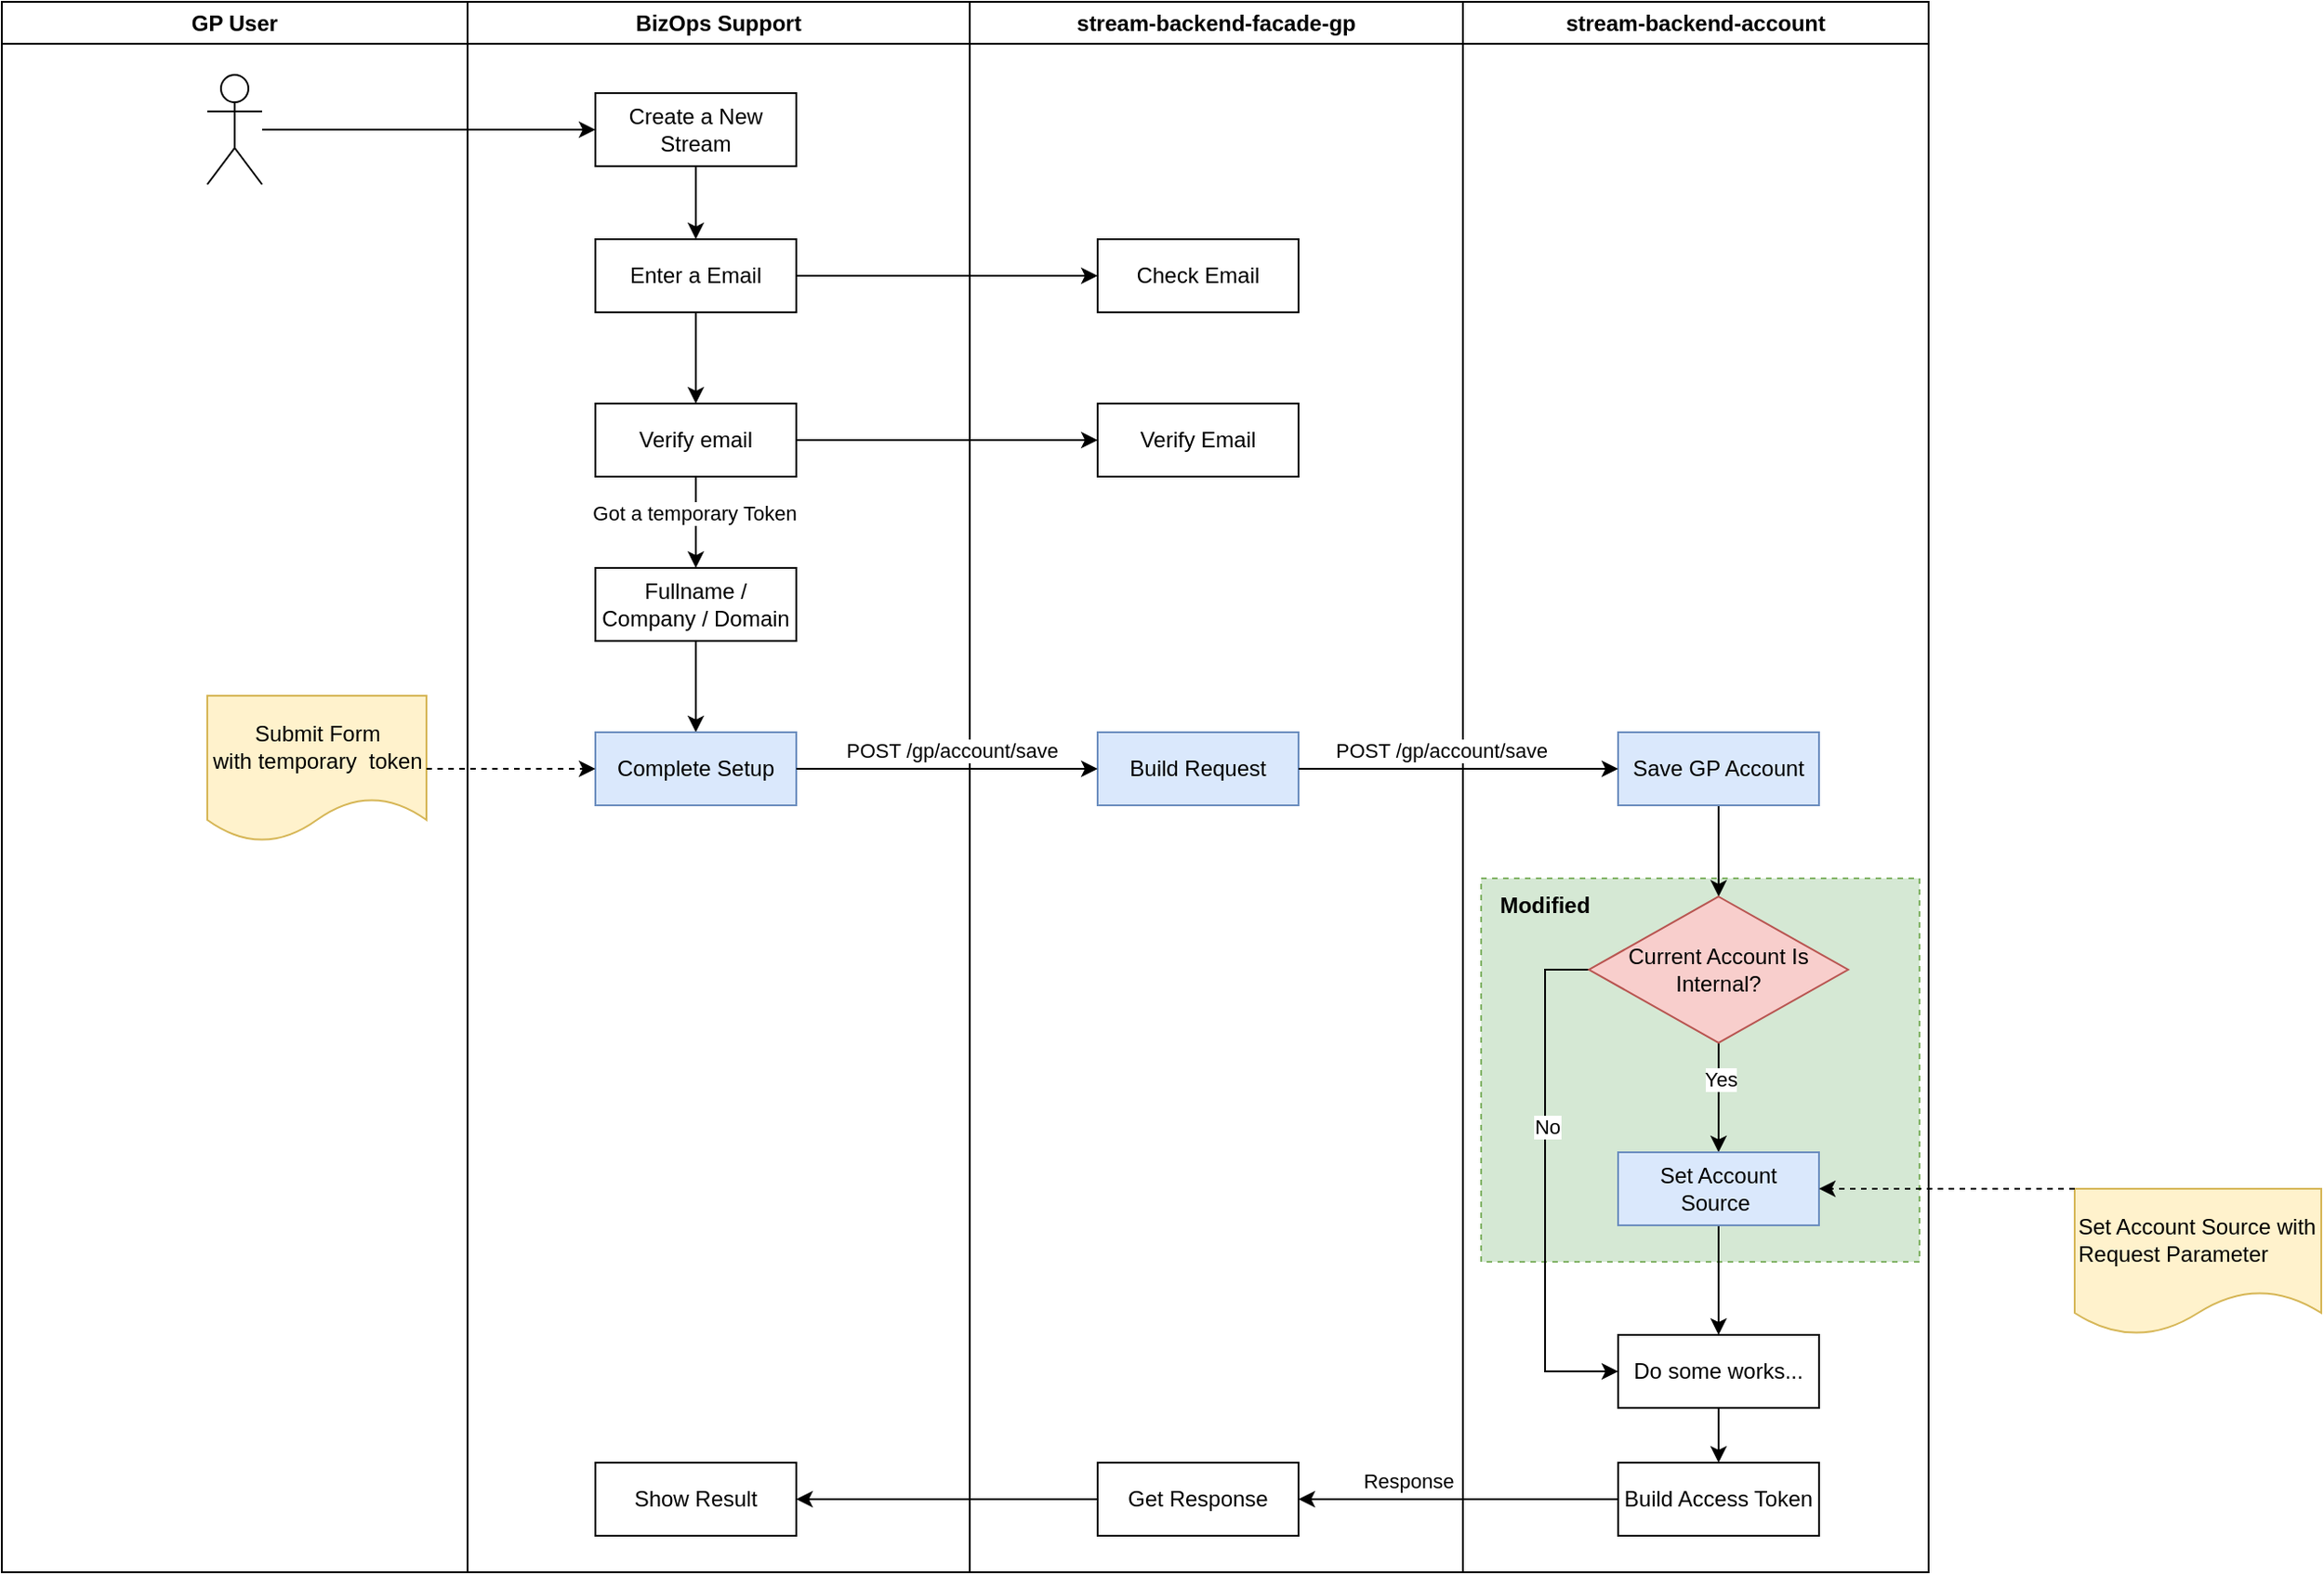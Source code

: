 <mxfile version="21.1.5" type="github">
  <diagram name="Page-1" id="x9MaXPRrPAuqvDn_PiiJ">
    <mxGraphModel dx="1664" dy="1080" grid="1" gridSize="10" guides="1" tooltips="1" connect="1" arrows="1" fold="1" page="1" pageScale="1" pageWidth="850" pageHeight="1100" math="0" shadow="0">
      <root>
        <mxCell id="0" />
        <mxCell id="1" parent="0" />
        <mxCell id="FPZNTAmwSKkxpH3EF6Kp-3" value="stream-backend-facade-gp" style="swimlane;whiteSpace=wrap;html=1;fontStyle=1" parent="1" vertex="1">
          <mxGeometry x="550" y="20" width="270" height="860" as="geometry" />
        </mxCell>
        <mxCell id="FPZNTAmwSKkxpH3EF6Kp-5" value="Check Email" style="rounded=0;whiteSpace=wrap;html=1;" parent="FPZNTAmwSKkxpH3EF6Kp-3" vertex="1">
          <mxGeometry x="70" y="130" width="110" height="40" as="geometry" />
        </mxCell>
        <mxCell id="FPZNTAmwSKkxpH3EF6Kp-25" value="Verify Email" style="rounded=0;whiteSpace=wrap;html=1;" parent="FPZNTAmwSKkxpH3EF6Kp-3" vertex="1">
          <mxGeometry x="70" y="220" width="110" height="40" as="geometry" />
        </mxCell>
        <mxCell id="FPZNTAmwSKkxpH3EF6Kp-40" value="Build Request" style="rounded=0;whiteSpace=wrap;html=1;fillColor=#dae8fc;strokeColor=#6c8ebf;" parent="FPZNTAmwSKkxpH3EF6Kp-3" vertex="1">
          <mxGeometry x="70" y="400" width="110" height="40" as="geometry" />
        </mxCell>
        <mxCell id="FPZNTAmwSKkxpH3EF6Kp-50" value="Get Response" style="rounded=0;whiteSpace=wrap;html=1;" parent="FPZNTAmwSKkxpH3EF6Kp-3" vertex="1">
          <mxGeometry x="70" y="800" width="110" height="40" as="geometry" />
        </mxCell>
        <mxCell id="JmYpY6mCk9VxFmRX7Qdt-1" value="" style="rounded=0;whiteSpace=wrap;html=1;fillColor=#d5e8d4;strokeColor=#82b366;dashed=1;" vertex="1" parent="FPZNTAmwSKkxpH3EF6Kp-3">
          <mxGeometry x="280" y="480" width="240" height="210" as="geometry" />
        </mxCell>
        <mxCell id="JmYpY6mCk9VxFmRX7Qdt-2" value="Set Account Source with Request Parameter" style="shape=document;whiteSpace=wrap;html=1;boundedLbl=1;fillColor=#fff2cc;strokeColor=#d6b656;align=left;" vertex="1" parent="FPZNTAmwSKkxpH3EF6Kp-3">
          <mxGeometry x="605" y="650" width="135" height="80" as="geometry" />
        </mxCell>
        <mxCell id="JmYpY6mCk9VxFmRX7Qdt-4" value="Modified" style="text;html=1;strokeColor=none;fillColor=none;align=center;verticalAlign=middle;whiteSpace=wrap;rounded=0;fontStyle=1" vertex="1" parent="FPZNTAmwSKkxpH3EF6Kp-3">
          <mxGeometry x="270" y="480" width="90" height="30" as="geometry" />
        </mxCell>
        <mxCell id="FPZNTAmwSKkxpH3EF6Kp-27" style="edgeStyle=orthogonalEdgeStyle;rounded=0;orthogonalLoop=1;jettySize=auto;html=1;entryX=0;entryY=0.5;entryDx=0;entryDy=0;" parent="1" source="FPZNTAmwSKkxpH3EF6Kp-1" target="FPZNTAmwSKkxpH3EF6Kp-8" edge="1">
          <mxGeometry relative="1" as="geometry" />
        </mxCell>
        <mxCell id="FPZNTAmwSKkxpH3EF6Kp-4" value="stream-backend-account" style="swimlane;whiteSpace=wrap;html=1;" parent="1" vertex="1">
          <mxGeometry x="820" y="20" width="255" height="860" as="geometry" />
        </mxCell>
        <mxCell id="FPZNTAmwSKkxpH3EF6Kp-61" value="" style="edgeStyle=orthogonalEdgeStyle;rounded=0;orthogonalLoop=1;jettySize=auto;html=1;" parent="FPZNTAmwSKkxpH3EF6Kp-4" source="FPZNTAmwSKkxpH3EF6Kp-45" target="FPZNTAmwSKkxpH3EF6Kp-60" edge="1">
          <mxGeometry relative="1" as="geometry" />
        </mxCell>
        <mxCell id="FPZNTAmwSKkxpH3EF6Kp-45" value="Save GP Account" style="rounded=0;whiteSpace=wrap;html=1;fillColor=#dae8fc;strokeColor=#6c8ebf;" parent="FPZNTAmwSKkxpH3EF6Kp-4" vertex="1">
          <mxGeometry x="85" y="400" width="110" height="40" as="geometry" />
        </mxCell>
        <mxCell id="FPZNTAmwSKkxpH3EF6Kp-47" value="Build Access Token" style="rounded=0;whiteSpace=wrap;html=1;" parent="FPZNTAmwSKkxpH3EF6Kp-4" vertex="1">
          <mxGeometry x="85" y="800" width="110" height="40" as="geometry" />
        </mxCell>
        <mxCell id="FPZNTAmwSKkxpH3EF6Kp-65" value="" style="edgeStyle=orthogonalEdgeStyle;rounded=0;orthogonalLoop=1;jettySize=auto;html=1;" parent="FPZNTAmwSKkxpH3EF6Kp-4" source="FPZNTAmwSKkxpH3EF6Kp-60" target="FPZNTAmwSKkxpH3EF6Kp-64" edge="1">
          <mxGeometry relative="1" as="geometry" />
        </mxCell>
        <mxCell id="FPZNTAmwSKkxpH3EF6Kp-70" value="Yes" style="edgeLabel;html=1;align=center;verticalAlign=middle;resizable=0;points=[];" parent="FPZNTAmwSKkxpH3EF6Kp-65" vertex="1" connectable="0">
          <mxGeometry x="-0.35" y="1" relative="1" as="geometry">
            <mxPoint as="offset" />
          </mxGeometry>
        </mxCell>
        <mxCell id="FPZNTAmwSKkxpH3EF6Kp-67" style="edgeStyle=orthogonalEdgeStyle;rounded=0;orthogonalLoop=1;jettySize=auto;html=1;entryX=0;entryY=0.5;entryDx=0;entryDy=0;" parent="FPZNTAmwSKkxpH3EF6Kp-4" source="FPZNTAmwSKkxpH3EF6Kp-60" target="FPZNTAmwSKkxpH3EF6Kp-68" edge="1">
          <mxGeometry relative="1" as="geometry">
            <mxPoint x="55" y="660" as="targetPoint" />
            <Array as="points">
              <mxPoint x="45" y="530" />
              <mxPoint x="45" y="750" />
            </Array>
          </mxGeometry>
        </mxCell>
        <mxCell id="FPZNTAmwSKkxpH3EF6Kp-69" value="No" style="edgeLabel;html=1;align=center;verticalAlign=middle;resizable=0;points=[];" parent="FPZNTAmwSKkxpH3EF6Kp-67" vertex="1" connectable="0">
          <mxGeometry x="-0.224" y="1" relative="1" as="geometry">
            <mxPoint as="offset" />
          </mxGeometry>
        </mxCell>
        <mxCell id="FPZNTAmwSKkxpH3EF6Kp-60" value="Current Account Is Internal?" style="rhombus;whiteSpace=wrap;html=1;fillColor=#f8cecc;strokeColor=#b85450;" parent="FPZNTAmwSKkxpH3EF6Kp-4" vertex="1">
          <mxGeometry x="69.06" y="490" width="141.88" height="80" as="geometry" />
        </mxCell>
        <mxCell id="FPZNTAmwSKkxpH3EF6Kp-71" value="" style="edgeStyle=orthogonalEdgeStyle;rounded=0;orthogonalLoop=1;jettySize=auto;html=1;" parent="FPZNTAmwSKkxpH3EF6Kp-4" source="FPZNTAmwSKkxpH3EF6Kp-64" target="FPZNTAmwSKkxpH3EF6Kp-68" edge="1">
          <mxGeometry relative="1" as="geometry" />
        </mxCell>
        <mxCell id="FPZNTAmwSKkxpH3EF6Kp-64" value="Set Account Source&amp;nbsp;" style="rounded=0;whiteSpace=wrap;html=1;fillColor=#dae8fc;strokeColor=#6c8ebf;" parent="FPZNTAmwSKkxpH3EF6Kp-4" vertex="1">
          <mxGeometry x="85" y="630" width="110" height="40" as="geometry" />
        </mxCell>
        <mxCell id="FPZNTAmwSKkxpH3EF6Kp-72" value="" style="edgeStyle=orthogonalEdgeStyle;rounded=0;orthogonalLoop=1;jettySize=auto;html=1;" parent="FPZNTAmwSKkxpH3EF6Kp-4" source="FPZNTAmwSKkxpH3EF6Kp-68" target="FPZNTAmwSKkxpH3EF6Kp-47" edge="1">
          <mxGeometry relative="1" as="geometry" />
        </mxCell>
        <mxCell id="FPZNTAmwSKkxpH3EF6Kp-68" value="Do some works..." style="rounded=0;whiteSpace=wrap;html=1;" parent="FPZNTAmwSKkxpH3EF6Kp-4" vertex="1">
          <mxGeometry x="85" y="730" width="110" height="40" as="geometry" />
        </mxCell>
        <mxCell id="FPZNTAmwSKkxpH3EF6Kp-7" value="BizOps Support" style="swimlane;whiteSpace=wrap;html=1;" parent="1" vertex="1">
          <mxGeometry x="275" y="20" width="275" height="860" as="geometry" />
        </mxCell>
        <mxCell id="FPZNTAmwSKkxpH3EF6Kp-10" value="" style="edgeStyle=orthogonalEdgeStyle;rounded=0;orthogonalLoop=1;jettySize=auto;html=1;" parent="FPZNTAmwSKkxpH3EF6Kp-7" source="FPZNTAmwSKkxpH3EF6Kp-8" target="FPZNTAmwSKkxpH3EF6Kp-9" edge="1">
          <mxGeometry relative="1" as="geometry" />
        </mxCell>
        <mxCell id="FPZNTAmwSKkxpH3EF6Kp-8" value="Create a New Stream" style="rounded=0;whiteSpace=wrap;html=1;" parent="FPZNTAmwSKkxpH3EF6Kp-7" vertex="1">
          <mxGeometry x="70" y="50" width="110" height="40" as="geometry" />
        </mxCell>
        <mxCell id="FPZNTAmwSKkxpH3EF6Kp-12" value="" style="edgeStyle=orthogonalEdgeStyle;rounded=0;orthogonalLoop=1;jettySize=auto;html=1;" parent="FPZNTAmwSKkxpH3EF6Kp-7" source="FPZNTAmwSKkxpH3EF6Kp-9" target="FPZNTAmwSKkxpH3EF6Kp-11" edge="1">
          <mxGeometry relative="1" as="geometry" />
        </mxCell>
        <mxCell id="FPZNTAmwSKkxpH3EF6Kp-9" value="Enter a Email" style="rounded=0;whiteSpace=wrap;html=1;" parent="FPZNTAmwSKkxpH3EF6Kp-7" vertex="1">
          <mxGeometry x="70" y="130" width="110" height="40" as="geometry" />
        </mxCell>
        <mxCell id="FPZNTAmwSKkxpH3EF6Kp-14" value="" style="edgeStyle=orthogonalEdgeStyle;rounded=0;orthogonalLoop=1;jettySize=auto;html=1;" parent="FPZNTAmwSKkxpH3EF6Kp-7" source="FPZNTAmwSKkxpH3EF6Kp-11" target="FPZNTAmwSKkxpH3EF6Kp-13" edge="1">
          <mxGeometry relative="1" as="geometry" />
        </mxCell>
        <mxCell id="FPZNTAmwSKkxpH3EF6Kp-18" value="Got a temporary Token" style="edgeLabel;html=1;align=center;verticalAlign=middle;resizable=0;points=[];" parent="FPZNTAmwSKkxpH3EF6Kp-14" vertex="1" connectable="0">
          <mxGeometry x="-0.2" y="-1" relative="1" as="geometry">
            <mxPoint as="offset" />
          </mxGeometry>
        </mxCell>
        <mxCell id="FPZNTAmwSKkxpH3EF6Kp-11" value="Verify email" style="rounded=0;whiteSpace=wrap;html=1;" parent="FPZNTAmwSKkxpH3EF6Kp-7" vertex="1">
          <mxGeometry x="70" y="220" width="110" height="40" as="geometry" />
        </mxCell>
        <mxCell id="FPZNTAmwSKkxpH3EF6Kp-39" value="" style="edgeStyle=orthogonalEdgeStyle;rounded=0;orthogonalLoop=1;jettySize=auto;html=1;" parent="FPZNTAmwSKkxpH3EF6Kp-7" source="FPZNTAmwSKkxpH3EF6Kp-13" target="FPZNTAmwSKkxpH3EF6Kp-21" edge="1">
          <mxGeometry relative="1" as="geometry" />
        </mxCell>
        <mxCell id="FPZNTAmwSKkxpH3EF6Kp-13" value="Fullname / Company / Domain" style="rounded=0;whiteSpace=wrap;html=1;" parent="FPZNTAmwSKkxpH3EF6Kp-7" vertex="1">
          <mxGeometry x="70" y="310" width="110" height="40" as="geometry" />
        </mxCell>
        <mxCell id="FPZNTAmwSKkxpH3EF6Kp-21" value="Complete Setup" style="rounded=0;whiteSpace=wrap;html=1;fillColor=#dae8fc;strokeColor=#6c8ebf;" parent="FPZNTAmwSKkxpH3EF6Kp-7" vertex="1">
          <mxGeometry x="70" y="400" width="110" height="40" as="geometry" />
        </mxCell>
        <mxCell id="FPZNTAmwSKkxpH3EF6Kp-52" value="Show Result" style="rounded=0;whiteSpace=wrap;html=1;" parent="FPZNTAmwSKkxpH3EF6Kp-7" vertex="1">
          <mxGeometry x="70" y="800" width="110" height="40" as="geometry" />
        </mxCell>
        <mxCell id="FPZNTAmwSKkxpH3EF6Kp-24" style="edgeStyle=orthogonalEdgeStyle;rounded=0;orthogonalLoop=1;jettySize=auto;html=1;" parent="1" source="FPZNTAmwSKkxpH3EF6Kp-9" target="FPZNTAmwSKkxpH3EF6Kp-5" edge="1">
          <mxGeometry relative="1" as="geometry" />
        </mxCell>
        <mxCell id="FPZNTAmwSKkxpH3EF6Kp-26" style="edgeStyle=orthogonalEdgeStyle;rounded=0;orthogonalLoop=1;jettySize=auto;html=1;entryX=0;entryY=0.5;entryDx=0;entryDy=0;" parent="1" source="FPZNTAmwSKkxpH3EF6Kp-11" target="FPZNTAmwSKkxpH3EF6Kp-25" edge="1">
          <mxGeometry relative="1" as="geometry" />
        </mxCell>
        <mxCell id="FPZNTAmwSKkxpH3EF6Kp-38" value="GP User" style="swimlane;whiteSpace=wrap;html=1;" parent="1" vertex="1">
          <mxGeometry x="20" y="20" width="255" height="860" as="geometry" />
        </mxCell>
        <mxCell id="FPZNTAmwSKkxpH3EF6Kp-1" value="" style="shape=umlActor;verticalLabelPosition=bottom;verticalAlign=top;html=1;outlineConnect=0;" parent="FPZNTAmwSKkxpH3EF6Kp-38" vertex="1">
          <mxGeometry x="112.5" y="40" width="30" height="60" as="geometry" />
        </mxCell>
        <mxCell id="FPZNTAmwSKkxpH3EF6Kp-43" value="Submit Form with&amp;nbsp;temporary&amp;nbsp;&amp;nbsp;token" style="shape=document;whiteSpace=wrap;html=1;boundedLbl=1;fillColor=#fff2cc;strokeColor=#d6b656;" parent="FPZNTAmwSKkxpH3EF6Kp-38" vertex="1">
          <mxGeometry x="112.5" y="380" width="120" height="80" as="geometry" />
        </mxCell>
        <mxCell id="FPZNTAmwSKkxpH3EF6Kp-41" style="edgeStyle=orthogonalEdgeStyle;rounded=0;orthogonalLoop=1;jettySize=auto;html=1;entryX=0;entryY=0.5;entryDx=0;entryDy=0;" parent="1" source="FPZNTAmwSKkxpH3EF6Kp-21" target="FPZNTAmwSKkxpH3EF6Kp-40" edge="1">
          <mxGeometry relative="1" as="geometry" />
        </mxCell>
        <mxCell id="FPZNTAmwSKkxpH3EF6Kp-42" value="POST /gp/account/save" style="edgeLabel;html=1;align=center;verticalAlign=middle;resizable=0;points=[];" parent="FPZNTAmwSKkxpH3EF6Kp-41" vertex="1" connectable="0">
          <mxGeometry x="-0.297" y="4" relative="1" as="geometry">
            <mxPoint x="27" y="-6" as="offset" />
          </mxGeometry>
        </mxCell>
        <mxCell id="FPZNTAmwSKkxpH3EF6Kp-44" style="edgeStyle=orthogonalEdgeStyle;rounded=0;orthogonalLoop=1;jettySize=auto;html=1;dashed=1;" parent="1" source="FPZNTAmwSKkxpH3EF6Kp-43" target="FPZNTAmwSKkxpH3EF6Kp-21" edge="1">
          <mxGeometry relative="1" as="geometry" />
        </mxCell>
        <mxCell id="FPZNTAmwSKkxpH3EF6Kp-46" style="edgeStyle=orthogonalEdgeStyle;rounded=0;orthogonalLoop=1;jettySize=auto;html=1;entryX=0;entryY=0.5;entryDx=0;entryDy=0;" parent="1" source="FPZNTAmwSKkxpH3EF6Kp-40" target="FPZNTAmwSKkxpH3EF6Kp-45" edge="1">
          <mxGeometry relative="1" as="geometry" />
        </mxCell>
        <mxCell id="FPZNTAmwSKkxpH3EF6Kp-74" value="POST /gp/account/save" style="edgeLabel;html=1;align=center;verticalAlign=middle;resizable=0;points=[];" parent="FPZNTAmwSKkxpH3EF6Kp-46" vertex="1" connectable="0">
          <mxGeometry x="-0.2" relative="1" as="geometry">
            <mxPoint x="8" y="-10" as="offset" />
          </mxGeometry>
        </mxCell>
        <mxCell id="FPZNTAmwSKkxpH3EF6Kp-51" style="edgeStyle=orthogonalEdgeStyle;rounded=0;orthogonalLoop=1;jettySize=auto;html=1;" parent="1" source="FPZNTAmwSKkxpH3EF6Kp-47" target="FPZNTAmwSKkxpH3EF6Kp-50" edge="1">
          <mxGeometry relative="1" as="geometry" />
        </mxCell>
        <mxCell id="FPZNTAmwSKkxpH3EF6Kp-75" value="Response" style="edgeLabel;html=1;align=center;verticalAlign=middle;resizable=0;points=[];" parent="FPZNTAmwSKkxpH3EF6Kp-51" vertex="1" connectable="0">
          <mxGeometry x="0.178" y="-3" relative="1" as="geometry">
            <mxPoint x="-12" y="-7" as="offset" />
          </mxGeometry>
        </mxCell>
        <mxCell id="FPZNTAmwSKkxpH3EF6Kp-53" style="edgeStyle=orthogonalEdgeStyle;rounded=0;orthogonalLoop=1;jettySize=auto;html=1;entryX=1;entryY=0.5;entryDx=0;entryDy=0;" parent="1" source="FPZNTAmwSKkxpH3EF6Kp-50" target="FPZNTAmwSKkxpH3EF6Kp-52" edge="1">
          <mxGeometry relative="1" as="geometry" />
        </mxCell>
        <mxCell id="JmYpY6mCk9VxFmRX7Qdt-3" style="edgeStyle=orthogonalEdgeStyle;rounded=0;orthogonalLoop=1;jettySize=auto;html=1;dashed=1;" edge="1" parent="1" source="JmYpY6mCk9VxFmRX7Qdt-2" target="FPZNTAmwSKkxpH3EF6Kp-64">
          <mxGeometry relative="1" as="geometry">
            <Array as="points">
              <mxPoint x="1140" y="670" />
              <mxPoint x="1140" y="670" />
            </Array>
          </mxGeometry>
        </mxCell>
      </root>
    </mxGraphModel>
  </diagram>
</mxfile>
